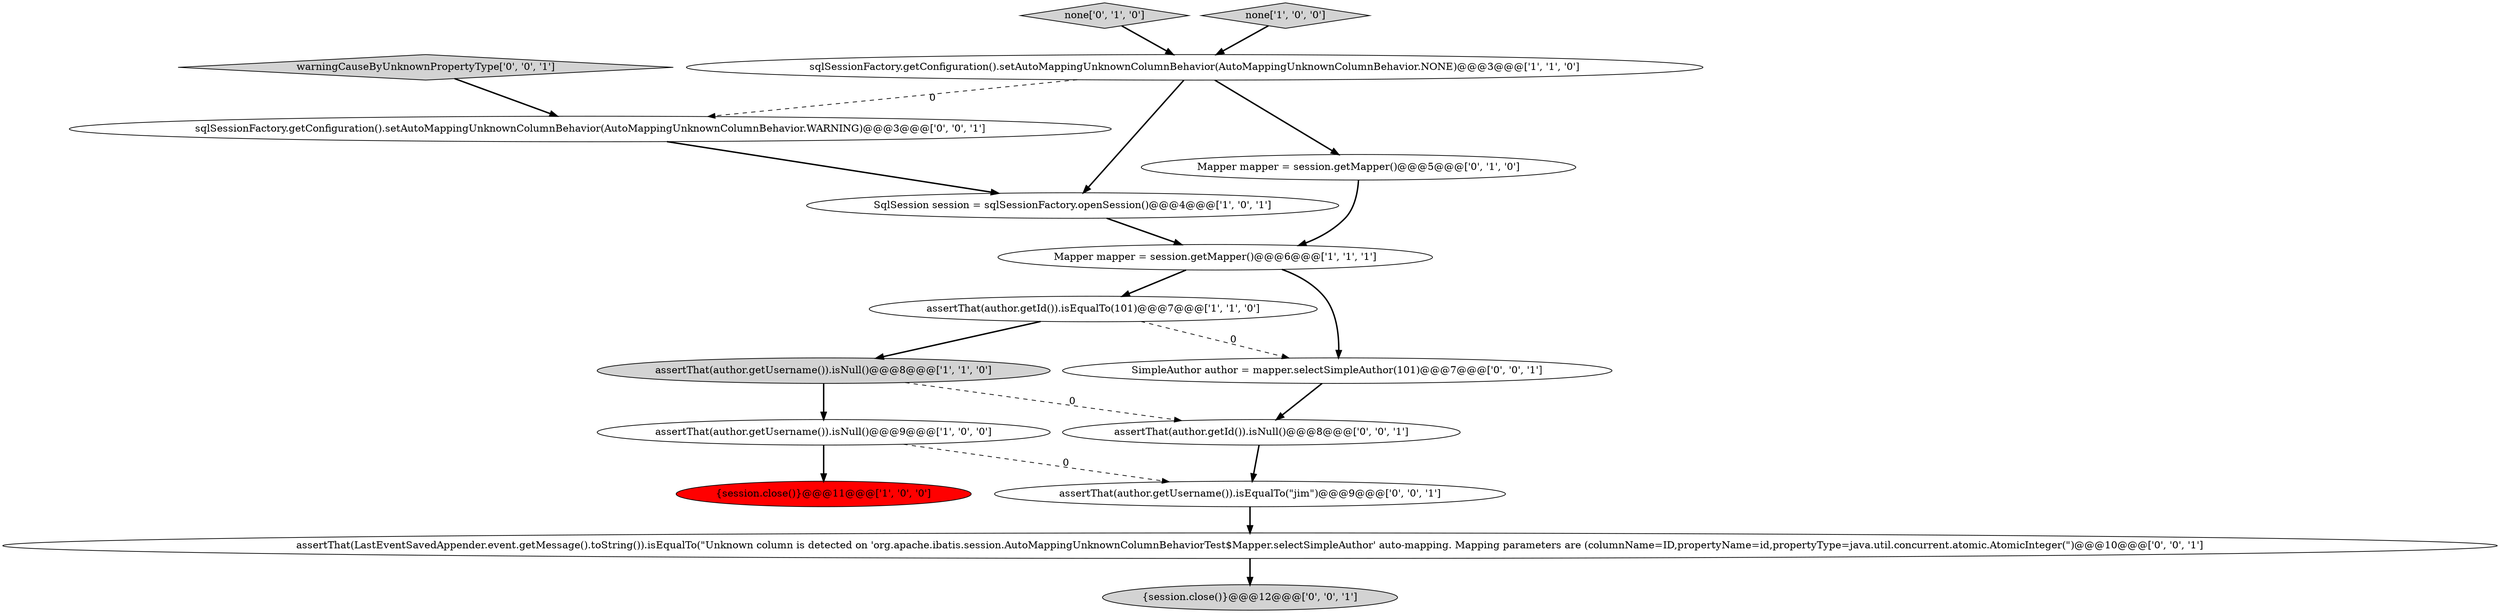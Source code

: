 digraph {
13 [style = filled, label = "warningCauseByUnknownPropertyType['0', '0', '1']", fillcolor = lightgray, shape = diamond image = "AAA0AAABBB3BBB"];
14 [style = filled, label = "{session.close()}@@@12@@@['0', '0', '1']", fillcolor = lightgray, shape = ellipse image = "AAA0AAABBB3BBB"];
8 [style = filled, label = "none['0', '1', '0']", fillcolor = lightgray, shape = diamond image = "AAA0AAABBB2BBB"];
2 [style = filled, label = "Mapper mapper = session.getMapper()@@@6@@@['1', '1', '1']", fillcolor = white, shape = ellipse image = "AAA0AAABBB1BBB"];
4 [style = filled, label = "sqlSessionFactory.getConfiguration().setAutoMappingUnknownColumnBehavior(AutoMappingUnknownColumnBehavior.NONE)@@@3@@@['1', '1', '0']", fillcolor = white, shape = ellipse image = "AAA0AAABBB1BBB"];
10 [style = filled, label = "assertThat(author.getUsername()).isEqualTo(\"jim\")@@@9@@@['0', '0', '1']", fillcolor = white, shape = ellipse image = "AAA0AAABBB3BBB"];
12 [style = filled, label = "assertThat(LastEventSavedAppender.event.getMessage().toString()).isEqualTo(\"Unknown column is detected on 'org.apache.ibatis.session.AutoMappingUnknownColumnBehaviorTest$Mapper.selectSimpleAuthor' auto-mapping. Mapping parameters are (columnName=ID,propertyName=id,propertyType=java.util.concurrent.atomic.AtomicInteger(\")@@@10@@@['0', '0', '1']", fillcolor = white, shape = ellipse image = "AAA0AAABBB3BBB"];
1 [style = filled, label = "SqlSession session = sqlSessionFactory.openSession()@@@4@@@['1', '0', '1']", fillcolor = white, shape = ellipse image = "AAA0AAABBB1BBB"];
5 [style = filled, label = "assertThat(author.getUsername()).isNull()@@@9@@@['1', '0', '0']", fillcolor = white, shape = ellipse image = "AAA0AAABBB1BBB"];
9 [style = filled, label = "Mapper mapper = session.getMapper()@@@5@@@['0', '1', '0']", fillcolor = white, shape = ellipse image = "AAA0AAABBB2BBB"];
7 [style = filled, label = "{session.close()}@@@11@@@['1', '0', '0']", fillcolor = red, shape = ellipse image = "AAA1AAABBB1BBB"];
16 [style = filled, label = "assertThat(author.getId()).isNull()@@@8@@@['0', '0', '1']", fillcolor = white, shape = ellipse image = "AAA0AAABBB3BBB"];
15 [style = filled, label = "sqlSessionFactory.getConfiguration().setAutoMappingUnknownColumnBehavior(AutoMappingUnknownColumnBehavior.WARNING)@@@3@@@['0', '0', '1']", fillcolor = white, shape = ellipse image = "AAA0AAABBB3BBB"];
6 [style = filled, label = "none['1', '0', '0']", fillcolor = lightgray, shape = diamond image = "AAA0AAABBB1BBB"];
0 [style = filled, label = "assertThat(author.getId()).isEqualTo(101)@@@7@@@['1', '1', '0']", fillcolor = white, shape = ellipse image = "AAA0AAABBB1BBB"];
11 [style = filled, label = "SimpleAuthor author = mapper.selectSimpleAuthor(101)@@@7@@@['0', '0', '1']", fillcolor = white, shape = ellipse image = "AAA0AAABBB3BBB"];
3 [style = filled, label = "assertThat(author.getUsername()).isNull()@@@8@@@['1', '1', '0']", fillcolor = lightgray, shape = ellipse image = "AAA0AAABBB1BBB"];
0->3 [style = bold, label=""];
4->9 [style = bold, label=""];
11->16 [style = bold, label=""];
9->2 [style = bold, label=""];
16->10 [style = bold, label=""];
0->11 [style = dashed, label="0"];
6->4 [style = bold, label=""];
3->5 [style = bold, label=""];
2->0 [style = bold, label=""];
5->10 [style = dashed, label="0"];
10->12 [style = bold, label=""];
4->15 [style = dashed, label="0"];
12->14 [style = bold, label=""];
5->7 [style = bold, label=""];
1->2 [style = bold, label=""];
4->1 [style = bold, label=""];
13->15 [style = bold, label=""];
8->4 [style = bold, label=""];
2->11 [style = bold, label=""];
3->16 [style = dashed, label="0"];
15->1 [style = bold, label=""];
}
